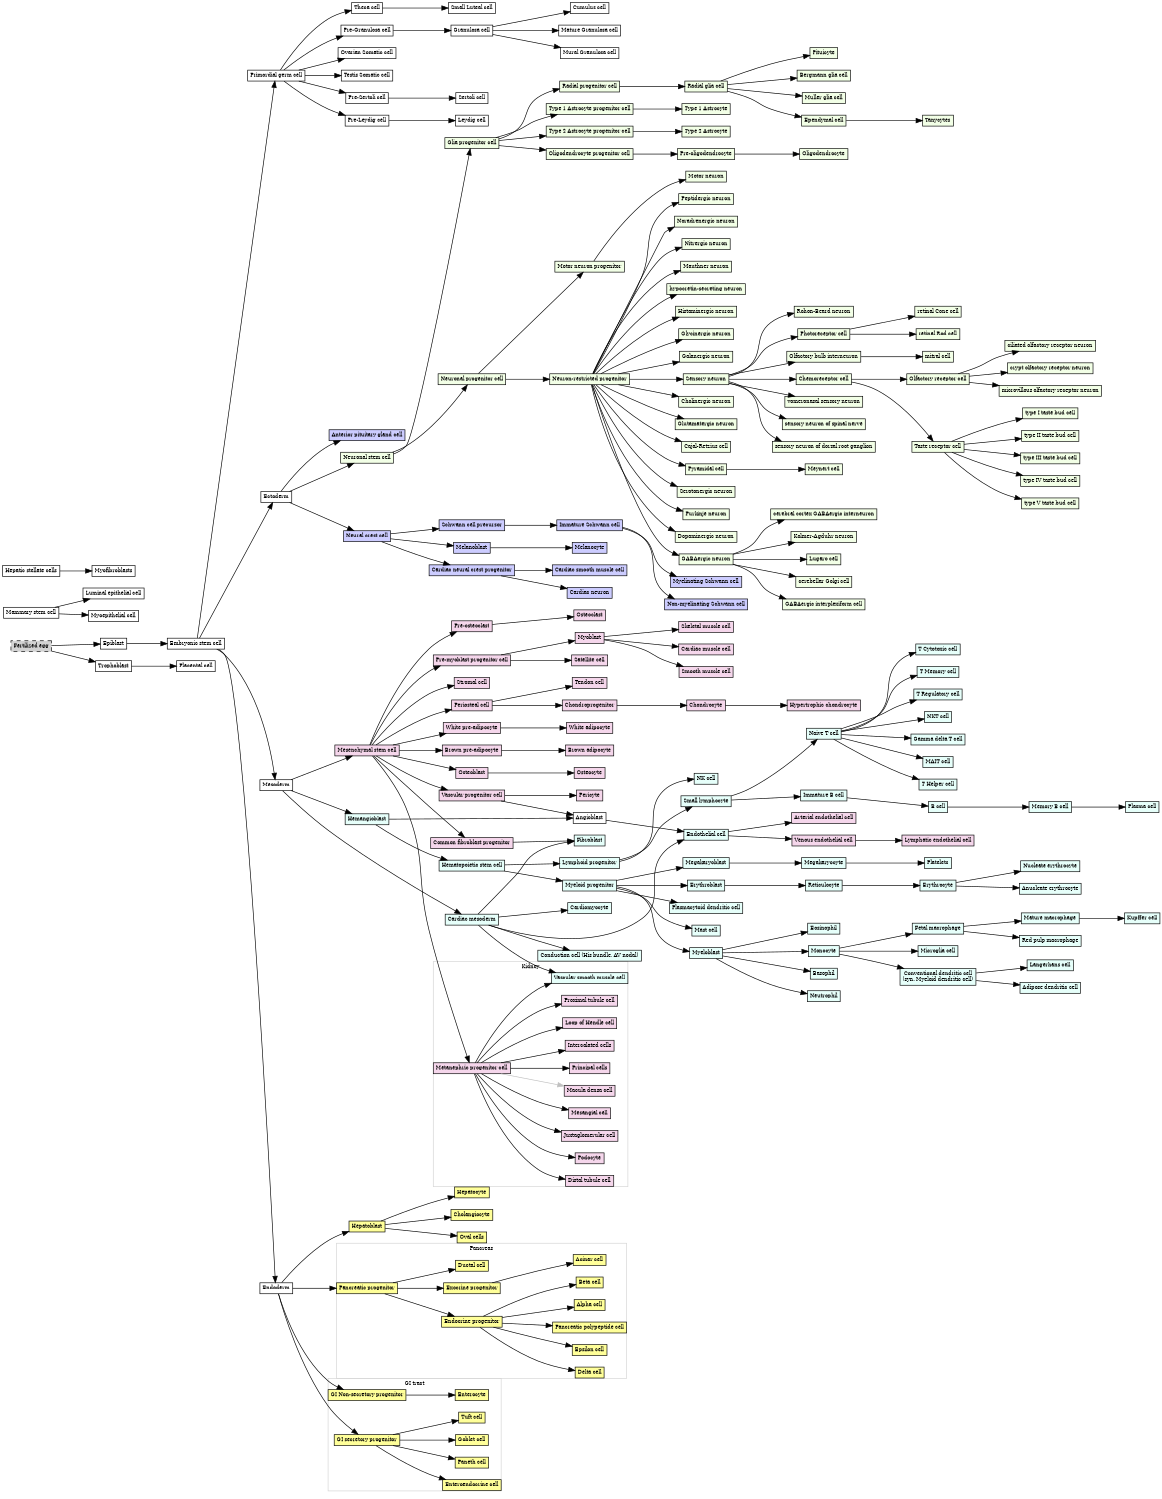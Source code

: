 digraph {
    node [shape="box" margin=0.05 width=0 height=0];
    //ratio="compress"
    //rank="same"
    rankdir="LR"

    graph[size="7.75,10.25"]

 	margin=0;
 	graph [fontsize=8];
  	//edge [fontsize=8];
  	node [fontsize=8];

  	"Fertilized egg" [style="filled,dashed" fillcolor="lightgrey"]

  	"Fertilized egg" -> "Trophoblast"
  	"Trophoblast" -> "Placental cell"

  	"Fertilized egg" -> "Epiblast"

  	"Epiblast" -> "Embryonic stem cell"

  	"Embryonic stem cell" -> "Primordial germ cell"
  	"Primordial germ cell" -> "Pre-Sertoli cell"
  	"Pre-Sertoli cell" -> "Sertoli cell"

  	"Primordial germ cell" -> "Pre-Leydig cell"
  	"Pre-Leydig cell" -> "Leydig cell"

  	"Primordial germ cell" -> "Theca cell"
  	"Theca cell" -> "Small Luteal cell"

  	"Primordial germ cell" -> "Pre-Granulosa cell"
  	"Pre-Granulosa cell" -> "Granulosa cell"
  	"Granulosa cell" -> "Cumulus cell"
  	"Granulosa cell" -> "Mature Granulosa cell"
  	"Granulosa cell" -> "Mural Granulosa cell"

  	"Primordial germ cell" -> "Ovarian Somatic cell"
  	"Primordial germ cell" -> "Testis Somatic cell"

  	"Embryonic stem cell" -> "Ectoderm"
  	"Embryonic stem cell" -> "Mesoderm"
  	"Embryonic stem cell" -> "Endoderm"

  	subgraph {
  		node[fillcolor="#e6fffa" style="filled,solid"]
	  	
	  	"Mesoderm" -> "Hemangioblast" -> "Hematopoietic stem cell"
	    "Hematopoietic stem cell" -> "Myeloid progenitor"
	    "Hematopoietic stem cell" -> "Lymphoid progenitor"
	    "Myeloid progenitor" -> "Myeloblast"

	    "Myeloblast" -> "Basophil"
	    "Myeloblast" -> "Neutrophil"
	    "Myeloblast" -> "Eosinophil"
	    "Myeloblast" -> "Monocyte"

	    "Lymphoid progenitor" -> "NK cell"
	    "Lymphoid progenitor" -> "Small lymphocyte"
	    "Small lymphocyte" -> "Naive T cell"
	
	 	"Naive T cell" -> "T Helper cell"    
	    "Naive T cell" -> "T Cytotoxic cell"
	    "Naive T cell" -> "T Memory cell"
	    "Naive T cell" -> "T Regulatory cell"
	    "Naive T cell" -> "NKT cell"
	    "Naive T cell" -> "Gamma delta T cell"
	    "Naive T cell" -> "MAIT cell"

	    "Small lymphocyte" -> "Immature B cell"
	    "Immature B cell" -> "B cell"
	    "B cell" -> "Memory B cell"
	    "Memory B cell" -> "Plasma cell"

	    "Monocyte" -> "Fetal macrophage" -> "Mature macrophage" -> "Kupffer cell"
	    "Fetal macrophage" -> "Red pulp macrophage"
	    "Monocyte" -> "Microglia cell"
	    "Monocyte" -> "Conventional dendritic cell\n(syn. Myeloid dendritic cell)"

	    "Conventional dendritic cell\n(syn. Myeloid dendritic cell)" -> "Langerhans cell"
	    "Conventional dendritic cell\n(syn. Myeloid dendritic cell)" -> "Adipose dendritic cell"

	    "Myeloid progenitor" -> "Megakaryoblast" -> "Megakaryocyte" -> "Platelets"
	    "Myeloid progenitor" -> "Erythroblast" -> "Reticulocyte" -> "Erythrocyte"
	    
	    "Myeloid progenitor" -> "Plasmacytoid dendritic cell"

			"Erythrocyte" -> "Nucleate erythrocyte"
			"Erythrocyte" -> "Anucleate erythrocyte"
				
	    
	    "Myeloid progenitor" -> "Mast cell"

	    "Mesoderm" -> "Cardiac mesoderm" -> "Cardiomyocyte"
	    "Cardiac mesoderm" -> "Conduction cell (His bundle, AV nodal)"
	    "Cardiac mesoderm" -> "Endothelial cell"
	    "Cardiac mesoderm" -> "Fibroblast"
	    "Cardiac mesoderm" -> "Vascular smooth muscle cell"
	}

	"Hemangioblast" -> "Angioblast"

    // Mesenchymal stem cell
    subgraph {
	    node[fillcolor="#f5d6eb" style="filled,solid"]

	    "Mesoderm" -> "Mesenchymal stem cell"
	    "Mesenchymal stem cell" -> "Osteoblast" -> "Osteocyte"
	    "Mesenchymal stem cell" -> "Pre-osteoclast" -> "Osteoclast"
	    "Mesenchymal stem cell" -> "Pre-myoblast progenitor cell"

	    "Pre-myoblast progenitor cell" -> "Satellite cell"
	    "Pre-myoblast progenitor cell" -> "Myoblast"

	    "Myoblast" -> "Skeletal muscle cell"
	    "Myoblast" -> "Cardiac muscle cell"
	    "Myoblast" -> "Smooth muscle cell"

	    "Mesenchymal stem cell" -> "Stromal cell"
	    "Mesenchymal stem cell" -> "Common fibroblast progenitor" -> "Fibroblast"
	    "Mesenchymal stem cell" -> "Periosteal cell" -> "Chondroprogenitor" -> "Chondrocyte" -> "Hypertrophic chondrocyte"

	    "Periosteal cell" -> "Tendon cell"

	    "Mesenchymal stem cell" -> "White pre-adipocyte" -> "White adipocyte"
	    "Mesenchymal stem cell" -> "Brown pre-adipocyte" -> "Brown adipocyte"

	    "Mesenchymal stem cell" -> "Vascular progenitor cell"

	    "Vascular progenitor cell" -> "Angioblast" -> "Endothelial cell"
	    "Endothelial cell" -> "Arterial endothelial cell"
	    "Endothelial cell" -> "Venous endothelial cell" -> "Lymphatic endothelial cell"
	    "Vascular progenitor cell" -> "Pericyte"

	    // kidney
	    "Mesenchymal stem cell" -> "Metanephric progenitor cell"

	    subgraph cluster3 {
			color=lightgrey;
			label="Kidney";

		    "Metanephric progenitor cell" -> "Loop of Hendle cell"
		    "Metanephric progenitor cell" -> "Proximal tubule cell"
		    "Metanephric progenitor cell" -> "Distal tubule cell"
		    "Metanephric progenitor cell" -> "Podocyte"
		    "Metanephric progenitor cell" -> "Juxtaglomerular cell"
		    "Metanephric progenitor cell" -> "Mesangial cell"
		    "Metanephric progenitor cell" -> "Vascular smooth muscle cell"
		    "Metanephric progenitor cell" -> "Macula densa cell" [color=grey]
		    "Metanephric progenitor cell" -> "Principal cells"
		    "Metanephric progenitor cell" -> "Intercalated cells"
		}
    }

    // Neuronal
    subgraph {
    	node[fillcolor="#f2ffe6" style="filled,solid"]

	    "Ectoderm" -> "Neuronal stem cell"
	    "Neuronal stem cell" -> "Neuronal progenitor cell"

	    "Neuronal progenitor cell" -> "Neuron-restricted progenitor"
	    "Neuron-restricted progenitor" -> "Purkinje neuron"
	    "Neuron-restricted progenitor" -> "Dopaminergic neuron"
	    "Neuron-restricted progenitor" -> "GABAergic neuron"
	    "Neuron-restricted progenitor" -> "Peptidergic neuron"
	    "Neuron-restricted progenitor" -> "Noradrenergic neuron"
	    "Neuron-restricted progenitor" -> "Nitrergic neuron"
	    "Neuron-restricted progenitor" -> "Mauthner neuron"
			"Neuron-restricted progenitor" -> "hypocretin-secreting neuron"
			"Neuron-restricted progenitor" -> "Histaminergic neuron"
			"Neuron-restricted progenitor" -> "Glycinergic neuron"
			"Neuron-restricted progenitor" -> "Galanergic neuron"
	    
			"GABAergic neuron" -> "Kolmer-Agduhr neuron"
			"GABAergic neuron" -> "Lugaro cell"
			"GABAergic neuron" -> "cerebellar Golgi cell"
			"GABAergic neuron" -> "GABAergic interplexiform cell"
			"GABAergic neuron" -> "cerebral cortex GABAergic interneuron"
			
			"Neuron-restricted progenitor" -> "Sensory neuron"
			
			"Sensory neuron" -> "Chemoreceptor cell"
			"Sensory neuron" -> "vomeronasal sensory neuron"
			"Sensory neuron" -> "sensory neuron of spinal nerve"
			"Sensory neuron" -> "sensory neuron of dorsal root ganglion"
			"Sensory neuron" -> "Rohon-Beard neuron"
			
			"Sensory neuron" -> "Photoreceptor cell"
			
			"Photoreceptor cell" -> "retinal Rod cell"
			"Photoreceptor cell" -> "retinal Cone cell"
			
			"Sensory neuron" -> "Olfactory bulb interneuron"
			"Olfactory bulb interneuron" -> "mitral cell"

			"Chemoreceptor cell" -> "Olfactory receptor cell"
			"Olfactory receptor cell" -> "ciliated olfactory receptor neuron"
			"Olfactory receptor cell" -> "crypt olfactory receptor neuron"
			"Olfactory receptor cell" -> "microvillous olfactory receptor neuron"
			
			"Chemoreceptor cell" -> "Taste receptor cell"
			"Taste receptor cell" -> "type I taste bud cell"
			"Taste receptor cell" -> "type II taste bud cell"
			"Taste receptor cell" -> "type III taste bud cell"
			"Taste receptor cell" -> "type IV taste bud cell"
			"Taste receptor cell" -> "type V taste bud cell"

	    
	    "Neuron-restricted progenitor" -> "Cholinergic neuron"
	    "Neuron-restricted progenitor" -> "Glutamatergic neuron"
	    "Neuron-restricted progenitor" -> "Cajal-Retzius cell"
	    "Neuron-restricted progenitor" -> "Pyramidal cell"
	    
	    "Pyramidal cell" -> "Meynert cell"
	    
	    "Neuron-restricted progenitor" -> "Serotonergic neuron"
	    "Neuronal progenitor cell" -> "Motor neuron progenitor" -> "Motor neuron"

	    "Neuronal stem cell" -> "Glia progenitor cell"

	    "Glia progenitor cell" -> "Type 1 Astrocyte progenitor cell" -> "Type 1 Astrocyte"
	    "Glia progenitor cell" -> "Type 2 Astrocyte progenitor cell" -> "Type 2 Astrocyte"
	    "Glia progenitor cell" -> "Oligodendrocyte progenitor cell" -> "Pre-oligodendrocyte" -> "Oligodendrocyte"

	    "Glia progenitor cell" -> "Radial progenitor cell" -> "Radial glia cell"

	    "Radial glia cell" -> "Bergmann glia cell"
	    "Radial glia cell" -> "Muller glia cell"
	    "Radial glia cell" -> "Ependymal cell" -> "Tanycytes"
	    "Radial glia cell" -> "Pituicyte"
	}

    // Neural crest
    subgraph {
    	node[fillcolor="#ccccff" style="filled,solid"]

    	"Ectoderm" -> "Neural crest cell" -> "Schwann cell precursor" -> "Immature Schwann cell"

    	"Immature Schwann cell" -> "Myelinating Schwann cell"
	    "Immature Schwann cell" -> "Non-myelinating Schwann cell"

	    // Anterior pituitary gland cell
	    Ectoderm -> "Anterior pituitary gland cell"

	    //
	    "Neural crest cell" -> "Melanoblast" -> "Melanocyte"
	    "Neural crest cell" -> "Cardiac neural crest progenitor"

	    "Cardiac neural crest progenitor" -> "Cardiac neuron"
	    "Cardiac neural crest progenitor" -> "Cardiac smooth muscle cell"
    }

    // Mammary
    "Mammary stem cell" -> "Myoepithelial cell"
    "Mammary stem cell" -> "Luminal epithelial cell"

    // Endoderm
    subgraph {
  		node[fillcolor="#ffff99" style="filled,solid"]

  		"Endoderm" -> "Hepatoblast"
  		"Hepatoblast" -> "Hepatocyte"
  		"Hepatoblast" -> "Cholangiocyte"
  		"Hepatoblast" -> "Oval cells"

  		"Endoderm" -> "Pancreatic progenitor"

  		// weirdness. name must start with "cluster" to get a box.
  		subgraph cluster2 {
  			color=lightgrey;
			label="Pancreas";

	  		"Pancreatic progenitor" -> "Endocrine progenitor"
	  		"Endocrine progenitor" -> "Alpha cell"
	  		"Endocrine progenitor" -> "Beta cell"
	  		"Endocrine progenitor" -> "Delta cell"
	  		"Endocrine progenitor" -> "Epsilon cell"
	  		"Endocrine progenitor" -> "Pancreatic polypeptide cell"

	  		"Pancreatic progenitor" -> "Exocrine progenitor"
	  		"Exocrine progenitor" -> "Acinar cell"

	  		"Pancreatic progenitor" -> "Ductal cell"
	  	}

  		"Endoderm" -> "GI Non-secretory progenitor"
	  	"Endoderm" -> "GI secretory progenitor"

	  	// weirdness. name must start with "cluster" to get a box.
  		subgraph cluster1 {
			color=lightgrey;
			label="GI tract";

			"GI Non-secretory progenitor" -> "Enterocyte"

	  		"GI secretory progenitor" -> "Paneth cell"
	  		"GI secretory progenitor" -> "Goblet cell"
	  		"GI secretory progenitor" -> "Tuft cell"
	  		"GI secretory progenitor" -> "Enteroendocrine cell"
	  	}
  	}

  	"Hepatic stellate cells" -> "Myofibroblasts"
}

